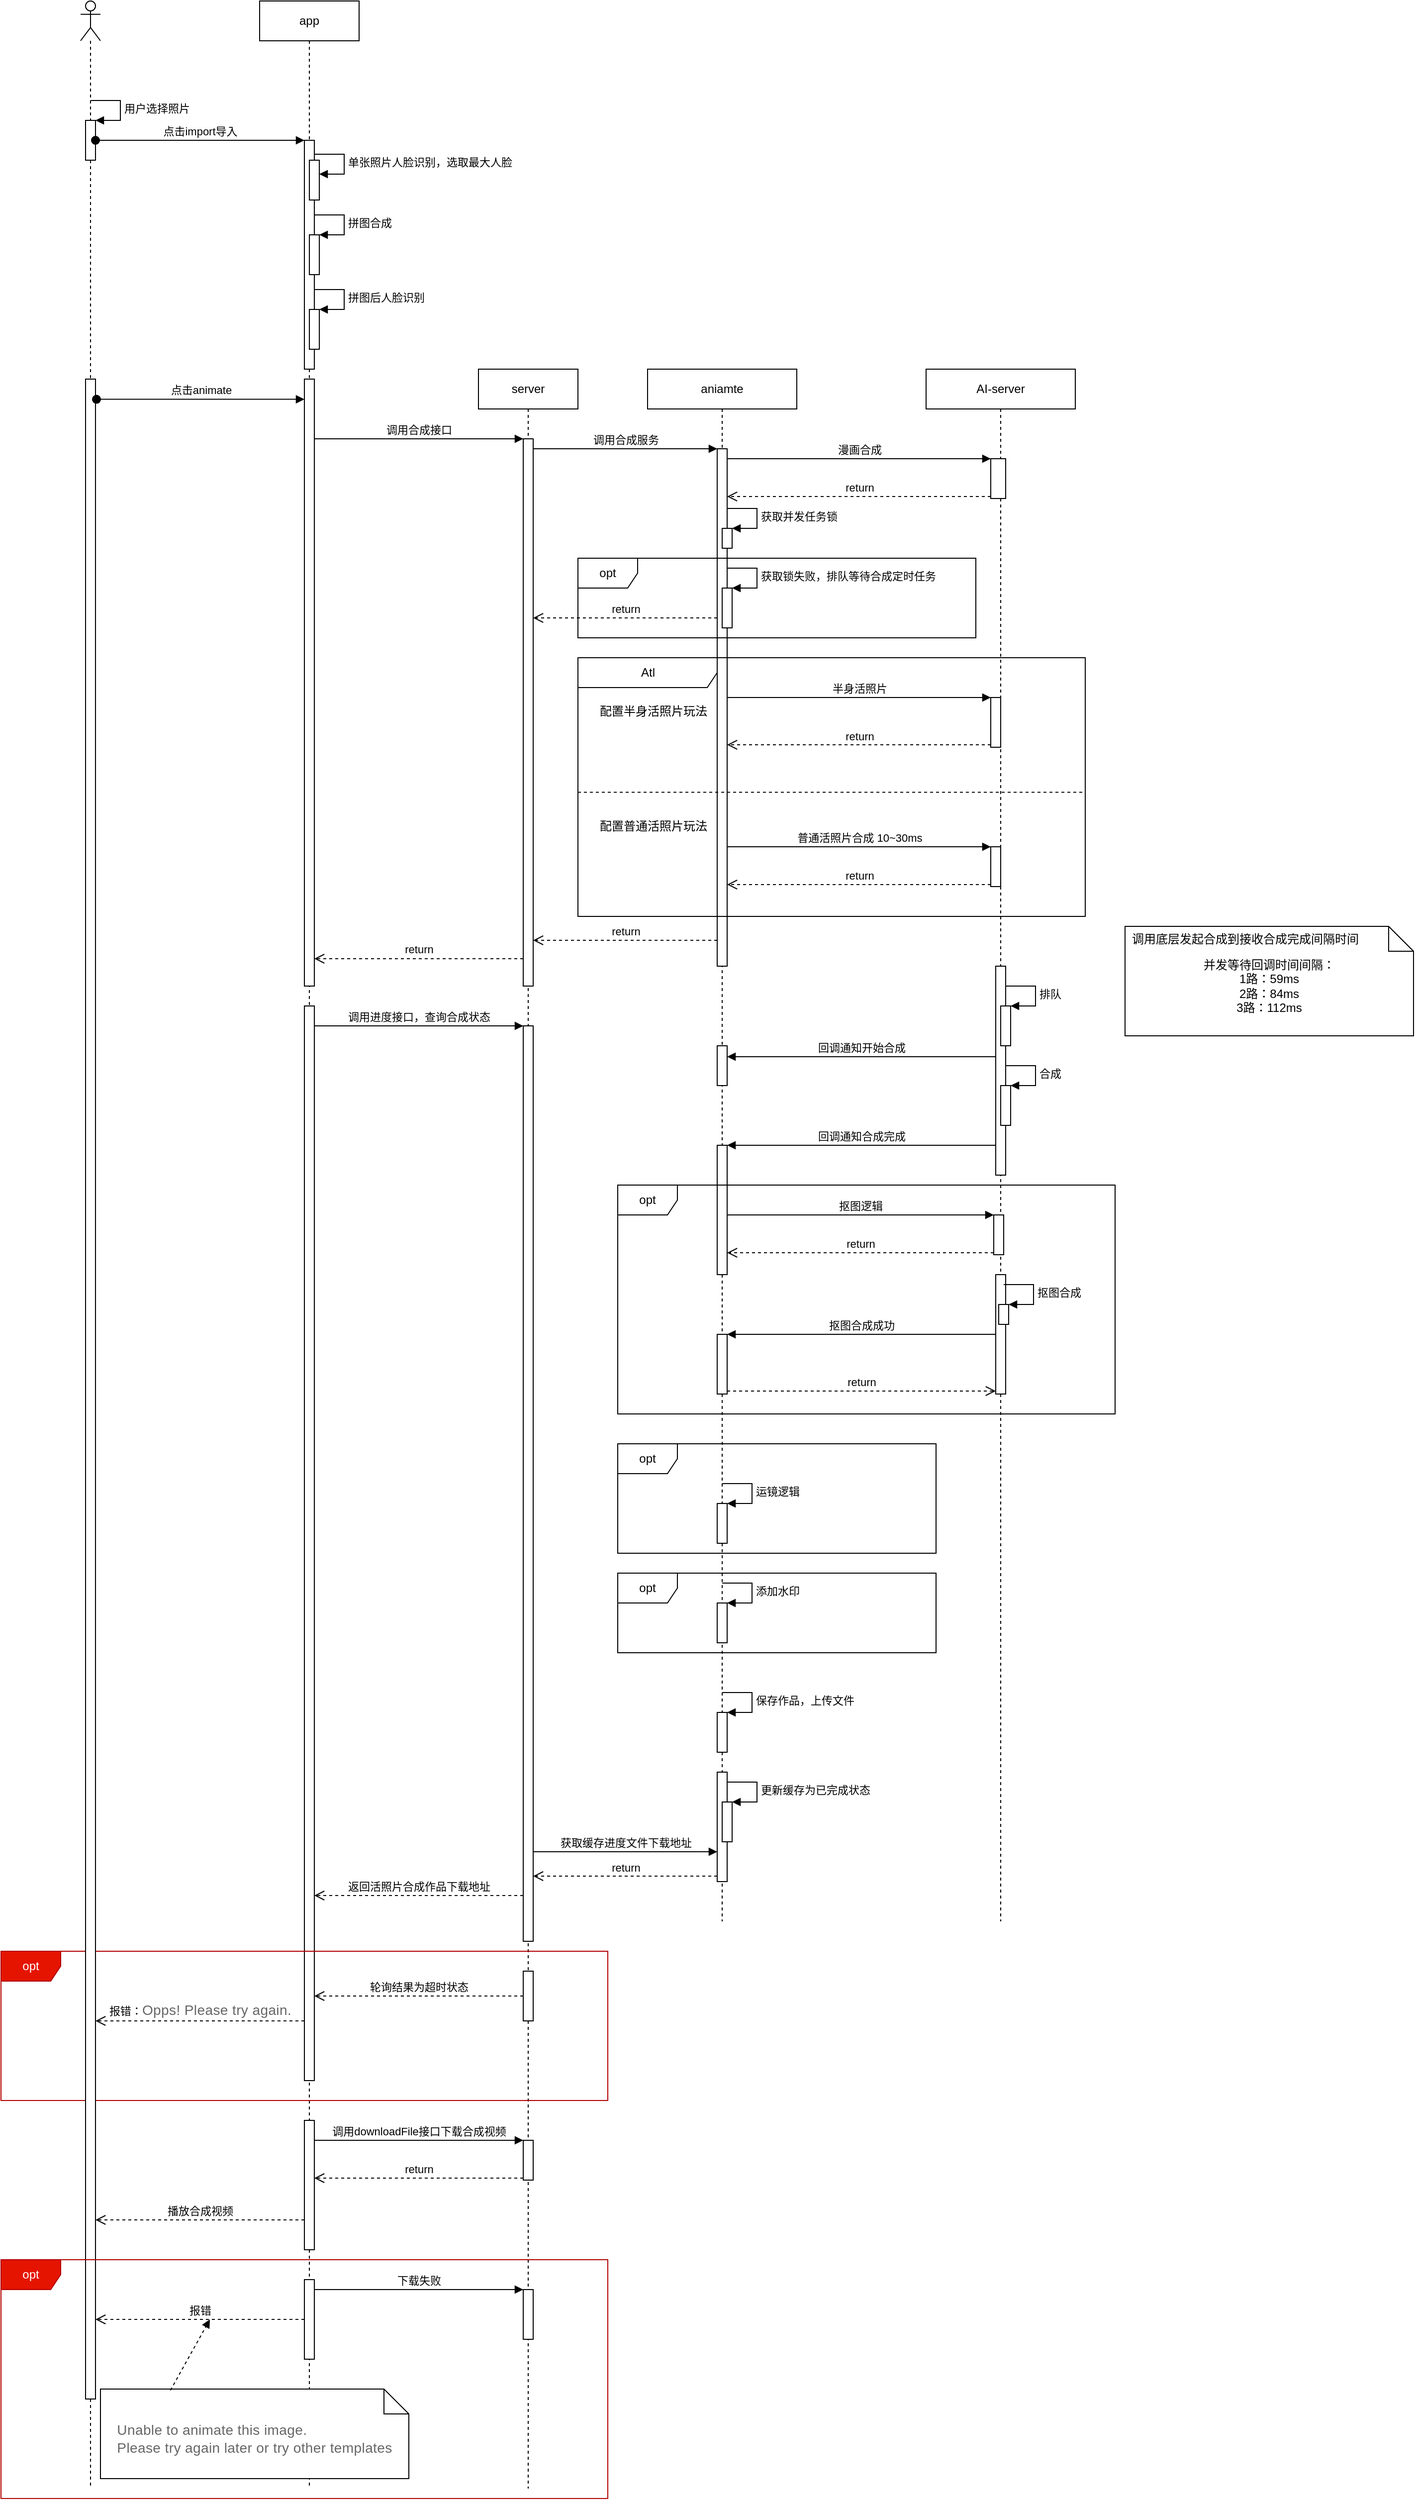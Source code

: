 <mxfile version="20.2.4" type="github">
  <diagram id="kgpKYQtTHZ0yAKxKKP6v" name="Page-1">
    <mxGraphModel dx="2016" dy="1574" grid="1" gridSize="10" guides="1" tooltips="1" connect="1" arrows="1" fold="1" page="1" pageScale="1" pageWidth="850" pageHeight="1100" math="0" shadow="0">
      <root>
        <mxCell id="0" />
        <mxCell id="1" parent="0" />
        <mxCell id="u79UOQJMdPNoBrVsTCho-1" value="app" style="shape=umlLifeline;perimeter=lifelinePerimeter;whiteSpace=wrap;html=1;container=1;collapsible=0;recursiveResize=0;outlineConnect=0;" parent="1" vertex="1">
          <mxGeometry x="170" y="-300" width="100" height="2500" as="geometry" />
        </mxCell>
        <mxCell id="u79UOQJMdPNoBrVsTCho-40" value="" style="html=1;points=[];perimeter=orthogonalPerimeter;" parent="u79UOQJMdPNoBrVsTCho-1" vertex="1">
          <mxGeometry x="45" y="380" width="10" height="610" as="geometry" />
        </mxCell>
        <mxCell id="u79UOQJMdPNoBrVsTCho-110" value="" style="html=1;points=[];perimeter=orthogonalPerimeter;" parent="u79UOQJMdPNoBrVsTCho-1" vertex="1">
          <mxGeometry x="45" y="1010" width="10" height="1080" as="geometry" />
        </mxCell>
        <mxCell id="5A6tOy5ZmiSLIlXqqt9k-7" value="" style="html=1;points=[];perimeter=orthogonalPerimeter;" vertex="1" parent="u79UOQJMdPNoBrVsTCho-1">
          <mxGeometry x="45" y="140" width="10" height="230" as="geometry" />
        </mxCell>
        <mxCell id="5A6tOy5ZmiSLIlXqqt9k-9" value="" style="html=1;points=[];perimeter=orthogonalPerimeter;" vertex="1" parent="u79UOQJMdPNoBrVsTCho-1">
          <mxGeometry x="50" y="160" width="10" height="40" as="geometry" />
        </mxCell>
        <mxCell id="5A6tOy5ZmiSLIlXqqt9k-10" value="单张照片人脸识别，选取最大人脸" style="edgeStyle=orthogonalEdgeStyle;html=1;align=left;spacingLeft=2;endArrow=block;rounded=0;entryX=1;entryY=0;" edge="1" parent="u79UOQJMdPNoBrVsTCho-1">
          <mxGeometry relative="1" as="geometry">
            <mxPoint x="55" y="154" as="sourcePoint" />
            <Array as="points">
              <mxPoint x="85" y="154" />
            </Array>
            <mxPoint x="60" y="174" as="targetPoint" />
          </mxGeometry>
        </mxCell>
        <mxCell id="5A6tOy5ZmiSLIlXqqt9k-22" value="" style="html=1;points=[];perimeter=orthogonalPerimeter;" vertex="1" parent="u79UOQJMdPNoBrVsTCho-1">
          <mxGeometry x="45" y="2130" width="10" height="130" as="geometry" />
        </mxCell>
        <mxCell id="5A6tOy5ZmiSLIlXqqt9k-24" value="" style="html=1;points=[];perimeter=orthogonalPerimeter;" vertex="1" parent="u79UOQJMdPNoBrVsTCho-1">
          <mxGeometry x="50" y="235" width="10" height="40" as="geometry" />
        </mxCell>
        <mxCell id="5A6tOy5ZmiSLIlXqqt9k-25" value="拼图合成" style="edgeStyle=orthogonalEdgeStyle;html=1;align=left;spacingLeft=2;endArrow=block;rounded=0;entryX=1;entryY=0;" edge="1" target="5A6tOy5ZmiSLIlXqqt9k-24" parent="u79UOQJMdPNoBrVsTCho-1">
          <mxGeometry relative="1" as="geometry">
            <mxPoint x="55" y="215" as="sourcePoint" />
            <Array as="points">
              <mxPoint x="85" y="215" />
            </Array>
          </mxGeometry>
        </mxCell>
        <mxCell id="5A6tOy5ZmiSLIlXqqt9k-26" value="" style="html=1;points=[];perimeter=orthogonalPerimeter;" vertex="1" parent="u79UOQJMdPNoBrVsTCho-1">
          <mxGeometry x="50" y="310" width="10" height="40" as="geometry" />
        </mxCell>
        <mxCell id="5A6tOy5ZmiSLIlXqqt9k-27" value="拼图后人脸识别" style="edgeStyle=orthogonalEdgeStyle;html=1;align=left;spacingLeft=2;endArrow=block;rounded=0;entryX=1;entryY=0;" edge="1" target="5A6tOy5ZmiSLIlXqqt9k-26" parent="u79UOQJMdPNoBrVsTCho-1">
          <mxGeometry relative="1" as="geometry">
            <mxPoint x="55" y="290" as="sourcePoint" />
            <Array as="points">
              <mxPoint x="85" y="290" />
            </Array>
          </mxGeometry>
        </mxCell>
        <mxCell id="5A6tOy5ZmiSLIlXqqt9k-40" value="" style="html=1;points=[];perimeter=orthogonalPerimeter;" vertex="1" parent="u79UOQJMdPNoBrVsTCho-1">
          <mxGeometry x="45" y="2290" width="10" height="80" as="geometry" />
        </mxCell>
        <mxCell id="u79UOQJMdPNoBrVsTCho-8" value="server" style="shape=umlLifeline;perimeter=lifelinePerimeter;whiteSpace=wrap;html=1;container=1;collapsible=0;recursiveResize=0;outlineConnect=0;" parent="1" vertex="1">
          <mxGeometry x="390" y="70" width="100" height="2130" as="geometry" />
        </mxCell>
        <mxCell id="u79UOQJMdPNoBrVsTCho-42" value="" style="html=1;points=[];perimeter=orthogonalPerimeter;" parent="u79UOQJMdPNoBrVsTCho-8" vertex="1">
          <mxGeometry x="45" y="70" width="10" height="550" as="geometry" />
        </mxCell>
        <mxCell id="u79UOQJMdPNoBrVsTCho-111" value="" style="html=1;points=[];perimeter=orthogonalPerimeter;" parent="u79UOQJMdPNoBrVsTCho-8" vertex="1">
          <mxGeometry x="45" y="660" width="10" height="920" as="geometry" />
        </mxCell>
        <mxCell id="5A6tOy5ZmiSLIlXqqt9k-19" value="" style="html=1;points=[];perimeter=orthogonalPerimeter;" vertex="1" parent="u79UOQJMdPNoBrVsTCho-8">
          <mxGeometry x="45" y="1780" width="10" height="40" as="geometry" />
        </mxCell>
        <mxCell id="5A6tOy5ZmiSLIlXqqt9k-28" value="" style="html=1;points=[];perimeter=orthogonalPerimeter;" vertex="1" parent="u79UOQJMdPNoBrVsTCho-8">
          <mxGeometry x="45" y="1610" width="10" height="50" as="geometry" />
        </mxCell>
        <mxCell id="5A6tOy5ZmiSLIlXqqt9k-35" value="opt" style="shape=umlFrame;whiteSpace=wrap;html=1;fillColor=#e51400;strokeColor=#B20000;fontColor=#ffffff;" vertex="1" parent="u79UOQJMdPNoBrVsTCho-8">
          <mxGeometry x="-480" y="1590" width="610" height="150" as="geometry" />
        </mxCell>
        <mxCell id="5A6tOy5ZmiSLIlXqqt9k-37" value="" style="html=1;points=[];perimeter=orthogonalPerimeter;" vertex="1" parent="u79UOQJMdPNoBrVsTCho-8">
          <mxGeometry x="45" y="1930" width="10" height="50" as="geometry" />
        </mxCell>
        <mxCell id="u79UOQJMdPNoBrVsTCho-12" value="aniamte" style="shape=umlLifeline;perimeter=lifelinePerimeter;whiteSpace=wrap;html=1;container=1;collapsible=0;recursiveResize=0;outlineConnect=0;" parent="1" vertex="1">
          <mxGeometry x="560" y="70" width="150" height="1560" as="geometry" />
        </mxCell>
        <mxCell id="u79UOQJMdPNoBrVsTCho-48" value="" style="html=1;points=[];perimeter=orthogonalPerimeter;" parent="u79UOQJMdPNoBrVsTCho-12" vertex="1">
          <mxGeometry x="70" y="80" width="10" height="520" as="geometry" />
        </mxCell>
        <mxCell id="u79UOQJMdPNoBrVsTCho-124" value="" style="html=1;points=[];perimeter=orthogonalPerimeter;" parent="u79UOQJMdPNoBrVsTCho-12" vertex="1">
          <mxGeometry x="70" y="680" width="10" height="40" as="geometry" />
        </mxCell>
        <mxCell id="u79UOQJMdPNoBrVsTCho-132" value="" style="html=1;points=[];perimeter=orthogonalPerimeter;" parent="u79UOQJMdPNoBrVsTCho-12" vertex="1">
          <mxGeometry x="70" y="780" width="10" height="130" as="geometry" />
        </mxCell>
        <mxCell id="u79UOQJMdPNoBrVsTCho-137" value="" style="html=1;points=[];perimeter=orthogonalPerimeter;" parent="u79UOQJMdPNoBrVsTCho-12" vertex="1">
          <mxGeometry x="75" y="160" width="10" height="20" as="geometry" />
        </mxCell>
        <mxCell id="u79UOQJMdPNoBrVsTCho-138" value="获取并发任务锁" style="edgeStyle=orthogonalEdgeStyle;html=1;align=left;spacingLeft=2;endArrow=block;rounded=0;entryX=1;entryY=0;" parent="u79UOQJMdPNoBrVsTCho-12" target="u79UOQJMdPNoBrVsTCho-137" edge="1">
          <mxGeometry relative="1" as="geometry">
            <mxPoint x="80" y="140" as="sourcePoint" />
            <Array as="points">
              <mxPoint x="110" y="140" />
            </Array>
          </mxGeometry>
        </mxCell>
        <mxCell id="u79UOQJMdPNoBrVsTCho-145" value="" style="html=1;points=[];perimeter=orthogonalPerimeter;" parent="u79UOQJMdPNoBrVsTCho-12" vertex="1">
          <mxGeometry x="75" y="220" width="10" height="40" as="geometry" />
        </mxCell>
        <mxCell id="u79UOQJMdPNoBrVsTCho-146" value="获取锁失败，排队等待合成定时任务" style="edgeStyle=orthogonalEdgeStyle;html=1;align=left;spacingLeft=2;endArrow=block;rounded=0;entryX=1;entryY=0;" parent="u79UOQJMdPNoBrVsTCho-12" target="u79UOQJMdPNoBrVsTCho-145" edge="1">
          <mxGeometry relative="1" as="geometry">
            <mxPoint x="80" y="200" as="sourcePoint" />
            <Array as="points">
              <mxPoint x="110" y="200" />
            </Array>
          </mxGeometry>
        </mxCell>
        <mxCell id="u79UOQJMdPNoBrVsTCho-163" value="" style="html=1;points=[];perimeter=orthogonalPerimeter;" parent="u79UOQJMdPNoBrVsTCho-12" vertex="1">
          <mxGeometry x="70" y="970" width="10" height="60" as="geometry" />
        </mxCell>
        <mxCell id="u79UOQJMdPNoBrVsTCho-176" value="" style="html=1;points=[];perimeter=orthogonalPerimeter;" parent="u79UOQJMdPNoBrVsTCho-12" vertex="1">
          <mxGeometry x="70" y="1140" width="10" height="40" as="geometry" />
        </mxCell>
        <mxCell id="u79UOQJMdPNoBrVsTCho-177" value="运镜逻辑" style="edgeStyle=orthogonalEdgeStyle;html=1;align=left;spacingLeft=2;endArrow=block;rounded=0;entryX=1;entryY=0;" parent="u79UOQJMdPNoBrVsTCho-12" target="u79UOQJMdPNoBrVsTCho-176" edge="1">
          <mxGeometry relative="1" as="geometry">
            <mxPoint x="75" y="1120" as="sourcePoint" />
            <Array as="points">
              <mxPoint x="105" y="1120" />
            </Array>
          </mxGeometry>
        </mxCell>
        <mxCell id="u79UOQJMdPNoBrVsTCho-178" value="" style="html=1;points=[];perimeter=orthogonalPerimeter;" parent="u79UOQJMdPNoBrVsTCho-12" vertex="1">
          <mxGeometry x="70" y="1240" width="10" height="40" as="geometry" />
        </mxCell>
        <mxCell id="u79UOQJMdPNoBrVsTCho-179" value="添加水印" style="edgeStyle=orthogonalEdgeStyle;html=1;align=left;spacingLeft=2;endArrow=block;rounded=0;entryX=1;entryY=0;" parent="u79UOQJMdPNoBrVsTCho-12" target="u79UOQJMdPNoBrVsTCho-178" edge="1">
          <mxGeometry relative="1" as="geometry">
            <mxPoint x="75" y="1220" as="sourcePoint" />
            <Array as="points">
              <mxPoint x="105" y="1220" />
            </Array>
          </mxGeometry>
        </mxCell>
        <mxCell id="u79UOQJMdPNoBrVsTCho-183" value="" style="html=1;points=[];perimeter=orthogonalPerimeter;" parent="u79UOQJMdPNoBrVsTCho-12" vertex="1">
          <mxGeometry x="70" y="1350" width="10" height="40" as="geometry" />
        </mxCell>
        <mxCell id="u79UOQJMdPNoBrVsTCho-184" value="保存作品，上传文件" style="edgeStyle=orthogonalEdgeStyle;html=1;align=left;spacingLeft=2;endArrow=block;rounded=0;entryX=1;entryY=0;" parent="u79UOQJMdPNoBrVsTCho-12" target="u79UOQJMdPNoBrVsTCho-183" edge="1">
          <mxGeometry relative="1" as="geometry">
            <mxPoint x="75" y="1330" as="sourcePoint" />
            <Array as="points">
              <mxPoint x="105" y="1330" />
            </Array>
          </mxGeometry>
        </mxCell>
        <mxCell id="u79UOQJMdPNoBrVsTCho-191" value="" style="html=1;points=[];perimeter=orthogonalPerimeter;" parent="u79UOQJMdPNoBrVsTCho-12" vertex="1">
          <mxGeometry x="70" y="1410" width="10" height="110" as="geometry" />
        </mxCell>
        <mxCell id="u79UOQJMdPNoBrVsTCho-196" value="" style="html=1;points=[];perimeter=orthogonalPerimeter;" parent="u79UOQJMdPNoBrVsTCho-12" vertex="1">
          <mxGeometry x="75" y="1440" width="10" height="40" as="geometry" />
        </mxCell>
        <mxCell id="u79UOQJMdPNoBrVsTCho-197" value="更新缓存为已完成状态" style="edgeStyle=orthogonalEdgeStyle;html=1;align=left;spacingLeft=2;endArrow=block;rounded=0;entryX=1;entryY=0;" parent="u79UOQJMdPNoBrVsTCho-12" target="u79UOQJMdPNoBrVsTCho-196" edge="1">
          <mxGeometry relative="1" as="geometry">
            <mxPoint x="80" y="1420" as="sourcePoint" />
            <Array as="points">
              <mxPoint x="110" y="1420" />
            </Array>
          </mxGeometry>
        </mxCell>
        <mxCell id="u79UOQJMdPNoBrVsTCho-25" value="" style="shape=umlLifeline;participant=umlActor;perimeter=lifelinePerimeter;whiteSpace=wrap;html=1;container=1;collapsible=0;recursiveResize=0;verticalAlign=top;spacingTop=36;outlineConnect=0;" parent="1" vertex="1">
          <mxGeometry x="-10" y="-300" width="20" height="2500" as="geometry" />
        </mxCell>
        <mxCell id="u79UOQJMdPNoBrVsTCho-38" value="" style="html=1;points=[];perimeter=orthogonalPerimeter;" parent="u79UOQJMdPNoBrVsTCho-25" vertex="1">
          <mxGeometry x="5" y="380" width="10" height="2030" as="geometry" />
        </mxCell>
        <mxCell id="5A6tOy5ZmiSLIlXqqt9k-2" value="" style="html=1;points=[];perimeter=orthogonalPerimeter;" vertex="1" parent="u79UOQJMdPNoBrVsTCho-25">
          <mxGeometry x="5" y="120" width="10" height="40" as="geometry" />
        </mxCell>
        <mxCell id="5A6tOy5ZmiSLIlXqqt9k-3" value="用户选择照片" style="edgeStyle=orthogonalEdgeStyle;html=1;align=left;spacingLeft=2;endArrow=block;rounded=0;entryX=1;entryY=0;" edge="1" target="5A6tOy5ZmiSLIlXqqt9k-2" parent="u79UOQJMdPNoBrVsTCho-25">
          <mxGeometry relative="1" as="geometry">
            <mxPoint x="10" y="100" as="sourcePoint" />
            <Array as="points">
              <mxPoint x="40" y="100" />
            </Array>
          </mxGeometry>
        </mxCell>
        <mxCell id="u79UOQJMdPNoBrVsTCho-39" value="AI-server" style="shape=umlLifeline;perimeter=lifelinePerimeter;whiteSpace=wrap;html=1;container=1;collapsible=0;recursiveResize=0;outlineConnect=0;" parent="1" vertex="1">
          <mxGeometry x="840" y="70" width="150" height="1560" as="geometry" />
        </mxCell>
        <mxCell id="u79UOQJMdPNoBrVsTCho-58" value="" style="html=1;points=[];perimeter=orthogonalPerimeter;" parent="u79UOQJMdPNoBrVsTCho-39" vertex="1">
          <mxGeometry x="65" y="90" width="15" height="40" as="geometry" />
        </mxCell>
        <mxCell id="u79UOQJMdPNoBrVsTCho-80" value="" style="html=1;points=[];perimeter=orthogonalPerimeter;" parent="u79UOQJMdPNoBrVsTCho-39" vertex="1">
          <mxGeometry x="65" y="480" width="10" height="40" as="geometry" />
        </mxCell>
        <mxCell id="u79UOQJMdPNoBrVsTCho-98" value="" style="html=1;points=[];perimeter=orthogonalPerimeter;" parent="u79UOQJMdPNoBrVsTCho-39" vertex="1">
          <mxGeometry x="65" y="330" width="10" height="50" as="geometry" />
        </mxCell>
        <mxCell id="u79UOQJMdPNoBrVsTCho-103" value="Atl" style="shape=umlFrame;tabWidth=110;tabHeight=30;tabPosition=left;html=1;boundedLbl=1;labelInHeader=1;width=140;height=30;" parent="u79UOQJMdPNoBrVsTCho-39" vertex="1">
          <mxGeometry x="-350" y="290" width="510" height="260" as="geometry" />
        </mxCell>
        <mxCell id="u79UOQJMdPNoBrVsTCho-104" value="配置半身活照片玩法" style="text" parent="u79UOQJMdPNoBrVsTCho-103" vertex="1">
          <mxGeometry width="100" height="20" relative="1" as="geometry">
            <mxPoint x="20" y="40" as="offset" />
          </mxGeometry>
        </mxCell>
        <mxCell id="u79UOQJMdPNoBrVsTCho-105" value="配置普通活照片玩法" style="line;strokeWidth=1;dashed=1;labelPosition=center;verticalLabelPosition=bottom;align=left;verticalAlign=top;spacingLeft=20;spacingTop=15;" parent="u79UOQJMdPNoBrVsTCho-103" vertex="1">
          <mxGeometry y="130" width="510" height="10.4" as="geometry" />
        </mxCell>
        <mxCell id="u79UOQJMdPNoBrVsTCho-117" value="" style="html=1;points=[];perimeter=orthogonalPerimeter;" parent="u79UOQJMdPNoBrVsTCho-39" vertex="1">
          <mxGeometry x="70" y="600" width="10" height="210" as="geometry" />
        </mxCell>
        <mxCell id="u79UOQJMdPNoBrVsTCho-118" value="" style="html=1;points=[];perimeter=orthogonalPerimeter;" parent="u79UOQJMdPNoBrVsTCho-39" vertex="1">
          <mxGeometry x="75" y="640" width="10" height="40" as="geometry" />
        </mxCell>
        <mxCell id="u79UOQJMdPNoBrVsTCho-119" value="排队" style="edgeStyle=orthogonalEdgeStyle;html=1;align=left;spacingLeft=2;endArrow=block;rounded=0;entryX=1;entryY=0;" parent="u79UOQJMdPNoBrVsTCho-39" target="u79UOQJMdPNoBrVsTCho-118" edge="1">
          <mxGeometry relative="1" as="geometry">
            <mxPoint x="80" y="620" as="sourcePoint" />
            <Array as="points">
              <mxPoint x="110" y="620" />
            </Array>
          </mxGeometry>
        </mxCell>
        <mxCell id="u79UOQJMdPNoBrVsTCho-122" value="" style="html=1;points=[];perimeter=orthogonalPerimeter;" parent="u79UOQJMdPNoBrVsTCho-39" vertex="1">
          <mxGeometry x="75" y="720" width="10" height="40" as="geometry" />
        </mxCell>
        <mxCell id="u79UOQJMdPNoBrVsTCho-123" value="合成" style="edgeStyle=orthogonalEdgeStyle;html=1;align=left;spacingLeft=2;endArrow=block;rounded=0;entryX=1;entryY=0;" parent="u79UOQJMdPNoBrVsTCho-39" target="u79UOQJMdPNoBrVsTCho-122" edge="1">
          <mxGeometry relative="1" as="geometry">
            <mxPoint x="80" y="700" as="sourcePoint" />
            <Array as="points">
              <mxPoint x="110" y="700" />
            </Array>
          </mxGeometry>
        </mxCell>
        <mxCell id="u79UOQJMdPNoBrVsTCho-157" value="" style="html=1;points=[];perimeter=orthogonalPerimeter;" parent="u79UOQJMdPNoBrVsTCho-39" vertex="1">
          <mxGeometry x="68" y="850" width="10" height="40" as="geometry" />
        </mxCell>
        <mxCell id="u79UOQJMdPNoBrVsTCho-166" value="" style="html=1;points=[];perimeter=orthogonalPerimeter;" parent="u79UOQJMdPNoBrVsTCho-39" vertex="1">
          <mxGeometry x="70" y="910" width="10" height="120" as="geometry" />
        </mxCell>
        <mxCell id="u79UOQJMdPNoBrVsTCho-167" value="" style="html=1;points=[];perimeter=orthogonalPerimeter;" parent="u79UOQJMdPNoBrVsTCho-39" vertex="1">
          <mxGeometry x="73" y="940" width="10" height="20" as="geometry" />
        </mxCell>
        <mxCell id="u79UOQJMdPNoBrVsTCho-168" value="抠图合成" style="edgeStyle=orthogonalEdgeStyle;html=1;align=left;spacingLeft=2;endArrow=block;rounded=0;entryX=1;entryY=0;" parent="u79UOQJMdPNoBrVsTCho-39" target="u79UOQJMdPNoBrVsTCho-167" edge="1">
          <mxGeometry relative="1" as="geometry">
            <mxPoint x="78" y="920" as="sourcePoint" />
            <Array as="points">
              <mxPoint x="108" y="920" />
            </Array>
          </mxGeometry>
        </mxCell>
        <mxCell id="u79UOQJMdPNoBrVsTCho-41" value="点击animate" style="html=1;verticalAlign=bottom;startArrow=oval;endArrow=block;startSize=8;rounded=0;exitX=1.1;exitY=0.01;exitDx=0;exitDy=0;exitPerimeter=0;" parent="1" source="u79UOQJMdPNoBrVsTCho-38" target="u79UOQJMdPNoBrVsTCho-40" edge="1">
          <mxGeometry relative="1" as="geometry">
            <mxPoint x="155" y="170" as="sourcePoint" />
          </mxGeometry>
        </mxCell>
        <mxCell id="u79UOQJMdPNoBrVsTCho-43" value="调用合成接口" style="html=1;verticalAlign=bottom;endArrow=block;entryX=0;entryY=0;rounded=0;" parent="1" source="u79UOQJMdPNoBrVsTCho-40" target="u79UOQJMdPNoBrVsTCho-42" edge="1">
          <mxGeometry relative="1" as="geometry">
            <mxPoint x="355" y="180" as="sourcePoint" />
          </mxGeometry>
        </mxCell>
        <mxCell id="u79UOQJMdPNoBrVsTCho-44" value="return" style="html=1;verticalAlign=bottom;endArrow=open;dashed=1;endSize=8;exitX=0;exitY=0.95;rounded=0;" parent="1" source="u79UOQJMdPNoBrVsTCho-42" target="u79UOQJMdPNoBrVsTCho-40" edge="1">
          <mxGeometry relative="1" as="geometry">
            <mxPoint x="250" y="674" as="targetPoint" />
          </mxGeometry>
        </mxCell>
        <mxCell id="u79UOQJMdPNoBrVsTCho-49" value="调用合成服务" style="html=1;verticalAlign=bottom;endArrow=block;entryX=0;entryY=0;rounded=0;" parent="1" source="u79UOQJMdPNoBrVsTCho-42" target="u79UOQJMdPNoBrVsTCho-48" edge="1">
          <mxGeometry relative="1" as="geometry">
            <mxPoint x="535" y="200" as="sourcePoint" />
          </mxGeometry>
        </mxCell>
        <mxCell id="u79UOQJMdPNoBrVsTCho-50" value="return" style="html=1;verticalAlign=bottom;endArrow=open;dashed=1;endSize=8;exitX=0;exitY=0.95;rounded=0;" parent="1" source="u79UOQJMdPNoBrVsTCho-48" target="u79UOQJMdPNoBrVsTCho-42" edge="1">
          <mxGeometry relative="1" as="geometry">
            <mxPoint x="535" y="276" as="targetPoint" />
          </mxGeometry>
        </mxCell>
        <mxCell id="u79UOQJMdPNoBrVsTCho-59" value="漫画合成" style="html=1;verticalAlign=bottom;endArrow=block;entryX=0;entryY=0;rounded=0;" parent="1" source="u79UOQJMdPNoBrVsTCho-48" target="u79UOQJMdPNoBrVsTCho-58" edge="1">
          <mxGeometry relative="1" as="geometry">
            <mxPoint x="705" y="200" as="sourcePoint" />
          </mxGeometry>
        </mxCell>
        <mxCell id="u79UOQJMdPNoBrVsTCho-60" value="return" style="html=1;verticalAlign=bottom;endArrow=open;dashed=1;endSize=8;exitX=0;exitY=0.95;rounded=0;" parent="1" source="u79UOQJMdPNoBrVsTCho-58" target="u79UOQJMdPNoBrVsTCho-48" edge="1">
          <mxGeometry relative="1" as="geometry">
            <mxPoint x="640" y="270" as="targetPoint" />
          </mxGeometry>
        </mxCell>
        <mxCell id="u79UOQJMdPNoBrVsTCho-81" value="普通活照片合成 10~30ms" style="html=1;verticalAlign=bottom;endArrow=block;entryX=0;entryY=0;rounded=0;" parent="1" source="u79UOQJMdPNoBrVsTCho-48" target="u79UOQJMdPNoBrVsTCho-80" edge="1">
          <mxGeometry relative="1" as="geometry">
            <mxPoint x="705" y="460" as="sourcePoint" />
          </mxGeometry>
        </mxCell>
        <mxCell id="u79UOQJMdPNoBrVsTCho-82" value="return" style="html=1;verticalAlign=bottom;endArrow=open;dashed=1;endSize=8;exitX=0;exitY=0.95;rounded=0;" parent="1" source="u79UOQJMdPNoBrVsTCho-80" target="u79UOQJMdPNoBrVsTCho-48" edge="1">
          <mxGeometry relative="1" as="geometry">
            <mxPoint x="705" y="536" as="targetPoint" />
          </mxGeometry>
        </mxCell>
        <mxCell id="u79UOQJMdPNoBrVsTCho-99" value="半身活照片" style="html=1;verticalAlign=bottom;endArrow=block;entryX=0;entryY=0;rounded=0;" parent="1" source="u79UOQJMdPNoBrVsTCho-48" target="u79UOQJMdPNoBrVsTCho-98" edge="1">
          <mxGeometry relative="1" as="geometry">
            <mxPoint x="640" y="380" as="sourcePoint" />
          </mxGeometry>
        </mxCell>
        <mxCell id="u79UOQJMdPNoBrVsTCho-100" value="return" style="html=1;verticalAlign=bottom;endArrow=open;dashed=1;endSize=8;exitX=0;exitY=0.95;rounded=0;" parent="1" source="u79UOQJMdPNoBrVsTCho-98" target="u79UOQJMdPNoBrVsTCho-48" edge="1">
          <mxGeometry relative="1" as="geometry">
            <mxPoint x="670" y="456" as="targetPoint" />
          </mxGeometry>
        </mxCell>
        <mxCell id="u79UOQJMdPNoBrVsTCho-112" value="调用进度接口，查询合成状态" style="html=1;verticalAlign=bottom;endArrow=block;entryX=0;entryY=0;rounded=0;" parent="1" source="u79UOQJMdPNoBrVsTCho-110" target="u79UOQJMdPNoBrVsTCho-111" edge="1">
          <mxGeometry relative="1" as="geometry">
            <mxPoint x="355" y="740" as="sourcePoint" />
          </mxGeometry>
        </mxCell>
        <mxCell id="u79UOQJMdPNoBrVsTCho-113" value="返回活照片合成作品下载地址" style="html=1;verticalAlign=bottom;endArrow=open;dashed=1;endSize=8;exitX=0;exitY=0.95;rounded=0;" parent="1" source="u79UOQJMdPNoBrVsTCho-111" target="u79UOQJMdPNoBrVsTCho-110" edge="1">
          <mxGeometry relative="1" as="geometry">
            <mxPoint x="355" y="816" as="targetPoint" />
          </mxGeometry>
        </mxCell>
        <mxCell id="u79UOQJMdPNoBrVsTCho-125" value="回调通知开始合成" style="html=1;verticalAlign=bottom;endArrow=block;entryX=1;entryY=0;rounded=0;" parent="1" edge="1">
          <mxGeometry relative="1" as="geometry">
            <mxPoint x="910" y="761" as="sourcePoint" />
            <mxPoint x="640" y="761" as="targetPoint" />
          </mxGeometry>
        </mxCell>
        <mxCell id="u79UOQJMdPNoBrVsTCho-133" value="回调通知合成完成" style="html=1;verticalAlign=bottom;endArrow=block;entryX=1;entryY=0;rounded=0;" parent="1" source="u79UOQJMdPNoBrVsTCho-117" target="u79UOQJMdPNoBrVsTCho-132" edge="1">
          <mxGeometry relative="1" as="geometry">
            <mxPoint x="700" y="850" as="sourcePoint" />
          </mxGeometry>
        </mxCell>
        <mxCell id="u79UOQJMdPNoBrVsTCho-147" value="return" style="html=1;verticalAlign=bottom;endArrow=open;dashed=1;endSize=8;rounded=0;" parent="1" target="u79UOQJMdPNoBrVsTCho-42" edge="1">
          <mxGeometry relative="1" as="geometry">
            <mxPoint x="630" y="320" as="sourcePoint" />
            <mxPoint x="550" y="320" as="targetPoint" />
          </mxGeometry>
        </mxCell>
        <mxCell id="u79UOQJMdPNoBrVsTCho-156" value="opt" style="shape=umlFrame;whiteSpace=wrap;html=1;" parent="1" vertex="1">
          <mxGeometry x="490" y="260" width="400" height="80" as="geometry" />
        </mxCell>
        <mxCell id="u79UOQJMdPNoBrVsTCho-159" value="return" style="html=1;verticalAlign=bottom;endArrow=open;dashed=1;endSize=8;exitX=0;exitY=0.95;rounded=0;" parent="1" source="u79UOQJMdPNoBrVsTCho-157" target="u79UOQJMdPNoBrVsTCho-132" edge="1">
          <mxGeometry relative="1" as="geometry">
            <mxPoint x="838" y="996" as="targetPoint" />
          </mxGeometry>
        </mxCell>
        <mxCell id="u79UOQJMdPNoBrVsTCho-158" value="抠图逻辑" style="html=1;verticalAlign=bottom;endArrow=block;entryX=0;entryY=0;rounded=0;" parent="1" source="u79UOQJMdPNoBrVsTCho-132" target="u79UOQJMdPNoBrVsTCho-157" edge="1">
          <mxGeometry relative="1" as="geometry">
            <mxPoint x="838" y="920" as="sourcePoint" />
          </mxGeometry>
        </mxCell>
        <mxCell id="u79UOQJMdPNoBrVsTCho-164" value="抠图合成成功" style="html=1;verticalAlign=bottom;endArrow=block;entryX=1;entryY=0;rounded=0;" parent="1" source="u79UOQJMdPNoBrVsTCho-166" target="u79UOQJMdPNoBrVsTCho-163" edge="1">
          <mxGeometry relative="1" as="geometry">
            <mxPoint x="705" y="1000" as="sourcePoint" />
          </mxGeometry>
        </mxCell>
        <mxCell id="u79UOQJMdPNoBrVsTCho-165" value="return" style="html=1;verticalAlign=bottom;endArrow=open;dashed=1;endSize=8;exitX=1;exitY=0.95;rounded=0;" parent="1" source="u79UOQJMdPNoBrVsTCho-163" target="u79UOQJMdPNoBrVsTCho-166" edge="1">
          <mxGeometry relative="1" as="geometry">
            <mxPoint x="705" y="1057" as="targetPoint" />
          </mxGeometry>
        </mxCell>
        <mxCell id="u79UOQJMdPNoBrVsTCho-169" value="opt" style="shape=umlFrame;whiteSpace=wrap;html=1;" parent="1" vertex="1">
          <mxGeometry x="530" y="890" width="500" height="230" as="geometry" />
        </mxCell>
        <mxCell id="u79UOQJMdPNoBrVsTCho-180" value="opt" style="shape=umlFrame;whiteSpace=wrap;html=1;" parent="1" vertex="1">
          <mxGeometry x="530" y="1150" width="320" height="110" as="geometry" />
        </mxCell>
        <mxCell id="u79UOQJMdPNoBrVsTCho-182" value="opt" style="shape=umlFrame;whiteSpace=wrap;html=1;" parent="1" vertex="1">
          <mxGeometry x="530" y="1280" width="320" height="80" as="geometry" />
        </mxCell>
        <mxCell id="u79UOQJMdPNoBrVsTCho-192" value="获取缓存进度文件下载地址" style="html=1;verticalAlign=bottom;endArrow=block;rounded=0;" parent="1" source="u79UOQJMdPNoBrVsTCho-111" target="u79UOQJMdPNoBrVsTCho-191" edge="1">
          <mxGeometry relative="1" as="geometry">
            <mxPoint x="560" y="1480" as="sourcePoint" />
            <Array as="points">
              <mxPoint x="510" y="1560" />
            </Array>
          </mxGeometry>
        </mxCell>
        <mxCell id="u79UOQJMdPNoBrVsTCho-193" value="return" style="html=1;verticalAlign=bottom;endArrow=open;dashed=1;endSize=8;exitX=0;exitY=0.95;rounded=0;" parent="1" source="u79UOQJMdPNoBrVsTCho-191" target="u79UOQJMdPNoBrVsTCho-111" edge="1">
          <mxGeometry relative="1" as="geometry">
            <mxPoint x="560" y="1556" as="targetPoint" />
          </mxGeometry>
        </mxCell>
        <mxCell id="5A6tOy5ZmiSLIlXqqt9k-8" value="点击import导入" style="html=1;verticalAlign=bottom;startArrow=oval;endArrow=block;startSize=8;rounded=0;" edge="1" target="5A6tOy5ZmiSLIlXqqt9k-7" parent="1" source="5A6tOy5ZmiSLIlXqqt9k-2">
          <mxGeometry relative="1" as="geometry">
            <mxPoint x="155" y="-160" as="sourcePoint" />
          </mxGeometry>
        </mxCell>
        <mxCell id="5A6tOy5ZmiSLIlXqqt9k-20" value="调用downloadFile接口下载合成视频" style="html=1;verticalAlign=bottom;endArrow=block;entryX=0;entryY=0;rounded=0;" edge="1" target="5A6tOy5ZmiSLIlXqqt9k-19" parent="1" source="5A6tOy5ZmiSLIlXqqt9k-22">
          <mxGeometry relative="1" as="geometry">
            <mxPoint x="365" y="1720" as="sourcePoint" />
          </mxGeometry>
        </mxCell>
        <mxCell id="5A6tOy5ZmiSLIlXqqt9k-21" value="return" style="html=1;verticalAlign=bottom;endArrow=open;dashed=1;endSize=8;exitX=0;exitY=0.95;rounded=0;" edge="1" source="5A6tOy5ZmiSLIlXqqt9k-19" parent="1" target="5A6tOy5ZmiSLIlXqqt9k-22">
          <mxGeometry relative="1" as="geometry">
            <mxPoint x="365" y="1796" as="targetPoint" />
          </mxGeometry>
        </mxCell>
        <mxCell id="5A6tOy5ZmiSLIlXqqt9k-23" value="播放合成视频" style="html=1;verticalAlign=bottom;endArrow=open;dashed=1;endSize=8;rounded=0;" edge="1" parent="1" source="5A6tOy5ZmiSLIlXqqt9k-22" target="u79UOQJMdPNoBrVsTCho-38">
          <mxGeometry relative="1" as="geometry">
            <mxPoint x="125" y="1800" as="sourcePoint" />
            <mxPoint x="45" y="1800" as="targetPoint" />
            <Array as="points">
              <mxPoint x="70" y="1930" />
            </Array>
          </mxGeometry>
        </mxCell>
        <mxCell id="5A6tOy5ZmiSLIlXqqt9k-33" value="轮询结果为超时状态" style="html=1;verticalAlign=bottom;endArrow=open;dashed=1;endSize=8;rounded=0;" edge="1" parent="1" source="5A6tOy5ZmiSLIlXqqt9k-28" target="u79UOQJMdPNoBrVsTCho-110">
          <mxGeometry relative="1" as="geometry">
            <mxPoint x="340" y="1690" as="sourcePoint" />
            <mxPoint x="260" y="1690" as="targetPoint" />
          </mxGeometry>
        </mxCell>
        <mxCell id="5A6tOy5ZmiSLIlXqqt9k-34" value="报错：&lt;span style=&quot;color: rgb(102, 102, 102); font-family: Helvetica, &amp;quot;Open Sans&amp;quot;, &amp;quot;PingFang SC&amp;quot;, &amp;quot;Microsoft YaHei&amp;quot;, sans-serif; font-size: 14px; letter-spacing: 0.2px; text-align: left;&quot;&gt;Opps! Please try again.&lt;/span&gt;" style="html=1;verticalAlign=bottom;endArrow=open;dashed=1;endSize=8;rounded=0;" edge="1" parent="1" source="u79UOQJMdPNoBrVsTCho-110" target="u79UOQJMdPNoBrVsTCho-38">
          <mxGeometry relative="1" as="geometry">
            <mxPoint x="190" y="1720" as="sourcePoint" />
            <mxPoint x="110" y="1720" as="targetPoint" />
            <Array as="points">
              <mxPoint x="190" y="1730" />
            </Array>
          </mxGeometry>
        </mxCell>
        <mxCell id="5A6tOy5ZmiSLIlXqqt9k-38" value="下载失败" style="html=1;verticalAlign=bottom;endArrow=block;entryX=0;entryY=0;rounded=0;" edge="1" target="5A6tOy5ZmiSLIlXqqt9k-37" parent="1" source="5A6tOy5ZmiSLIlXqqt9k-40">
          <mxGeometry relative="1" as="geometry">
            <mxPoint x="365" y="2000" as="sourcePoint" />
          </mxGeometry>
        </mxCell>
        <mxCell id="5A6tOy5ZmiSLIlXqqt9k-41" value="报错" style="html=1;verticalAlign=bottom;endArrow=open;dashed=1;endSize=8;rounded=0;" edge="1" parent="1" source="5A6tOy5ZmiSLIlXqqt9k-40" target="u79UOQJMdPNoBrVsTCho-38">
          <mxGeometry relative="1" as="geometry">
            <mxPoint x="170" y="2020" as="sourcePoint" />
            <mxPoint x="90" y="2020" as="targetPoint" />
          </mxGeometry>
        </mxCell>
        <mxCell id="5A6tOy5ZmiSLIlXqqt9k-42" value="&lt;pre style=&quot;margin-top: 0px; margin-bottom: 0px; padding: 0px; box-sizing: border-box; font-family: Helvetica, &amp;quot;Open Sans&amp;quot;, &amp;quot;PingFang SC&amp;quot;, &amp;quot;Microsoft YaHei&amp;quot;, sans-serif; overflow-wrap: break-word; word-break: break-word; font-size: 14px; color: rgb(102, 102, 102); letter-spacing: 0.2px; line-height: 18px; text-align: left; background-color: rgb(255, 255, 255);&quot; class=&quot;&quot; data-v-5b366386=&quot;&quot;&gt;Unable to animate this image.&lt;/pre&gt;&lt;pre style=&quot;margin-top: 0px; margin-bottom: 0px; padding: 0px; box-sizing: border-box; font-family: Helvetica, &amp;quot;Open Sans&amp;quot;, &amp;quot;PingFang SC&amp;quot;, &amp;quot;Microsoft YaHei&amp;quot;, sans-serif; overflow-wrap: break-word; word-break: break-word; font-size: 14px; color: rgb(102, 102, 102); letter-spacing: 0.2px; line-height: 18px; text-align: left; background-color: rgb(255, 255, 255);&quot; class=&quot;&quot; data-v-5b366386=&quot;&quot;&gt;Please try again later or try other templates&lt;/pre&gt;" style="shape=note2;boundedLbl=1;whiteSpace=wrap;html=1;size=25;verticalAlign=top;align=center;" vertex="1" parent="1">
          <mxGeometry x="10" y="2100" width="310" height="90" as="geometry" />
        </mxCell>
        <mxCell id="5A6tOy5ZmiSLIlXqqt9k-44" value="" style="html=1;verticalAlign=bottom;labelBackgroundColor=none;endArrow=block;endFill=1;dashed=1;rounded=0;exitX=0.227;exitY=0.014;exitDx=0;exitDy=0;exitPerimeter=0;" edge="1" parent="1" source="5A6tOy5ZmiSLIlXqqt9k-42">
          <mxGeometry width="160" relative="1" as="geometry">
            <mxPoint x="60" y="2080" as="sourcePoint" />
            <mxPoint x="120" y="2030" as="targetPoint" />
          </mxGeometry>
        </mxCell>
        <mxCell id="5A6tOy5ZmiSLIlXqqt9k-45" value="opt" style="shape=umlFrame;whiteSpace=wrap;html=1;fillColor=#e51400;strokeColor=#B20000;fontColor=#ffffff;" vertex="1" parent="1">
          <mxGeometry x="-90" y="1970" width="610" height="240" as="geometry" />
        </mxCell>
        <mxCell id="5A6tOy5ZmiSLIlXqqt9k-47" value="并发等待回调时间间隔：&lt;br&gt;1路：59ms&lt;br&gt;2路：84ms&lt;br&gt;3路：112ms&lt;br&gt;" style="shape=note2;boundedLbl=1;whiteSpace=wrap;html=1;size=25;verticalAlign=top;align=center;fontFamily=Helvetica;fontSize=12;fontColor=default;strokeColor=default;fillColor=default;" vertex="1" parent="1">
          <mxGeometry x="1040" y="630" width="290" height="110" as="geometry" />
        </mxCell>
        <mxCell id="5A6tOy5ZmiSLIlXqqt9k-48" value="调用底层发起合成到接收合成完成间隔时间" style="resizeWidth=1;part=1;strokeColor=none;fillColor=none;align=left;spacingLeft=5;fontFamily=Helvetica;fontSize=12;fontColor=default;html=1;" vertex="1" parent="5A6tOy5ZmiSLIlXqqt9k-47">
          <mxGeometry width="290" height="25" relative="1" as="geometry" />
        </mxCell>
      </root>
    </mxGraphModel>
  </diagram>
</mxfile>
